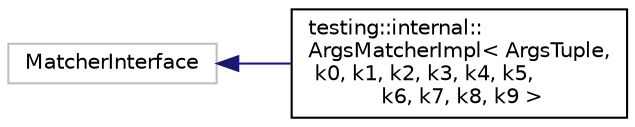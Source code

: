 digraph "Graphical Class Hierarchy"
{
  edge [fontname="Helvetica",fontsize="10",labelfontname="Helvetica",labelfontsize="10"];
  node [fontname="Helvetica",fontsize="10",shape=record];
  rankdir="LR";
  Node285 [label="MatcherInterface",height=0.2,width=0.4,color="grey75", fillcolor="white", style="filled"];
  Node285 -> Node0 [dir="back",color="midnightblue",fontsize="10",style="solid",fontname="Helvetica"];
  Node0 [label="testing::internal::\lArgsMatcherImpl\< ArgsTuple,\l k0, k1, k2, k3, k4, k5,\l k6, k7, k8, k9 \>",height=0.2,width=0.4,color="black", fillcolor="white", style="filled",URL="$classtesting_1_1internal_1_1ArgsMatcherImpl.html"];
}
